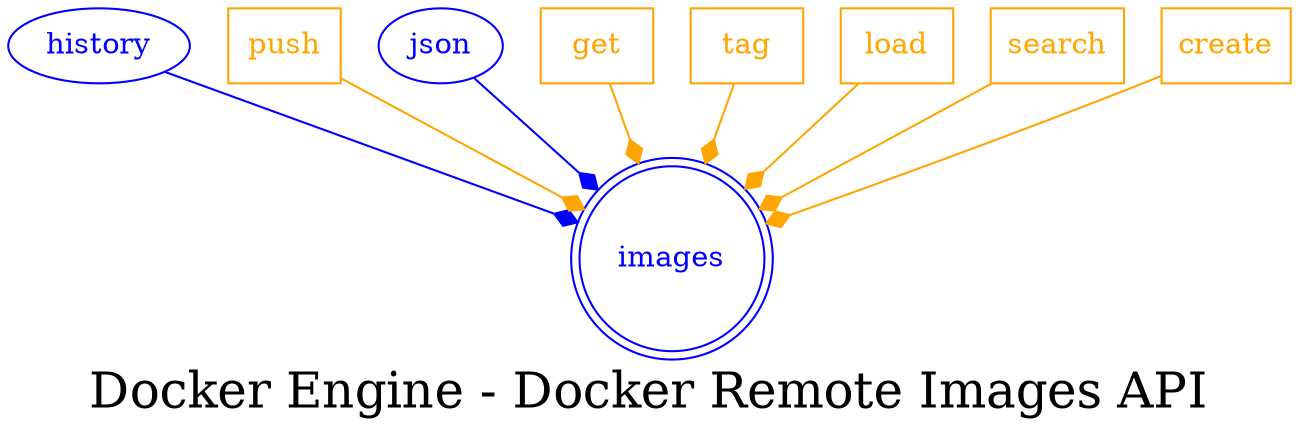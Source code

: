 digraph LexiconGraph {
graph[label="Docker Engine - Docker Remote Images API", fontsize=24]
splines=true
"images" [color=blue, fontcolor=blue, shape=doublecircle]
"history" -> "images" [color=blue, fontcolor=blue, arrowhead=diamond, arrowtail=none]
"history" [color=blue, fontcolor=blue, shape=ellipse]
"push" [color=orange, fontcolor=orange, shape=box]
"push" -> "images" [color=orange, fontcolor=orange, arrowhead=diamond, arrowtail=none]
"json" -> "images" [color=blue, fontcolor=blue, arrowhead=diamond, arrowtail=none]
"json" [color=blue, fontcolor=blue, shape=ellipse]
"get" [color=orange, fontcolor=orange, shape=box]
"get" -> "images" [color=orange, fontcolor=orange, arrowhead=diamond, arrowtail=none]
"tag" [color=orange, fontcolor=orange, shape=box]
"tag" -> "images" [color=orange, fontcolor=orange, arrowhead=diamond, arrowtail=none]
"load" [color=orange, fontcolor=orange, shape=box]
"load" -> "images" [color=orange, fontcolor=orange, arrowhead=diamond, arrowtail=none]
"search" [color=orange, fontcolor=orange, shape=box]
"search" -> "images" [color=orange, fontcolor=orange, arrowhead=diamond, arrowtail=none]
"create" [color=orange, fontcolor=orange, shape=box]
"create" -> "images" [color=orange, fontcolor=orange, arrowhead=diamond, arrowtail=none]
}
